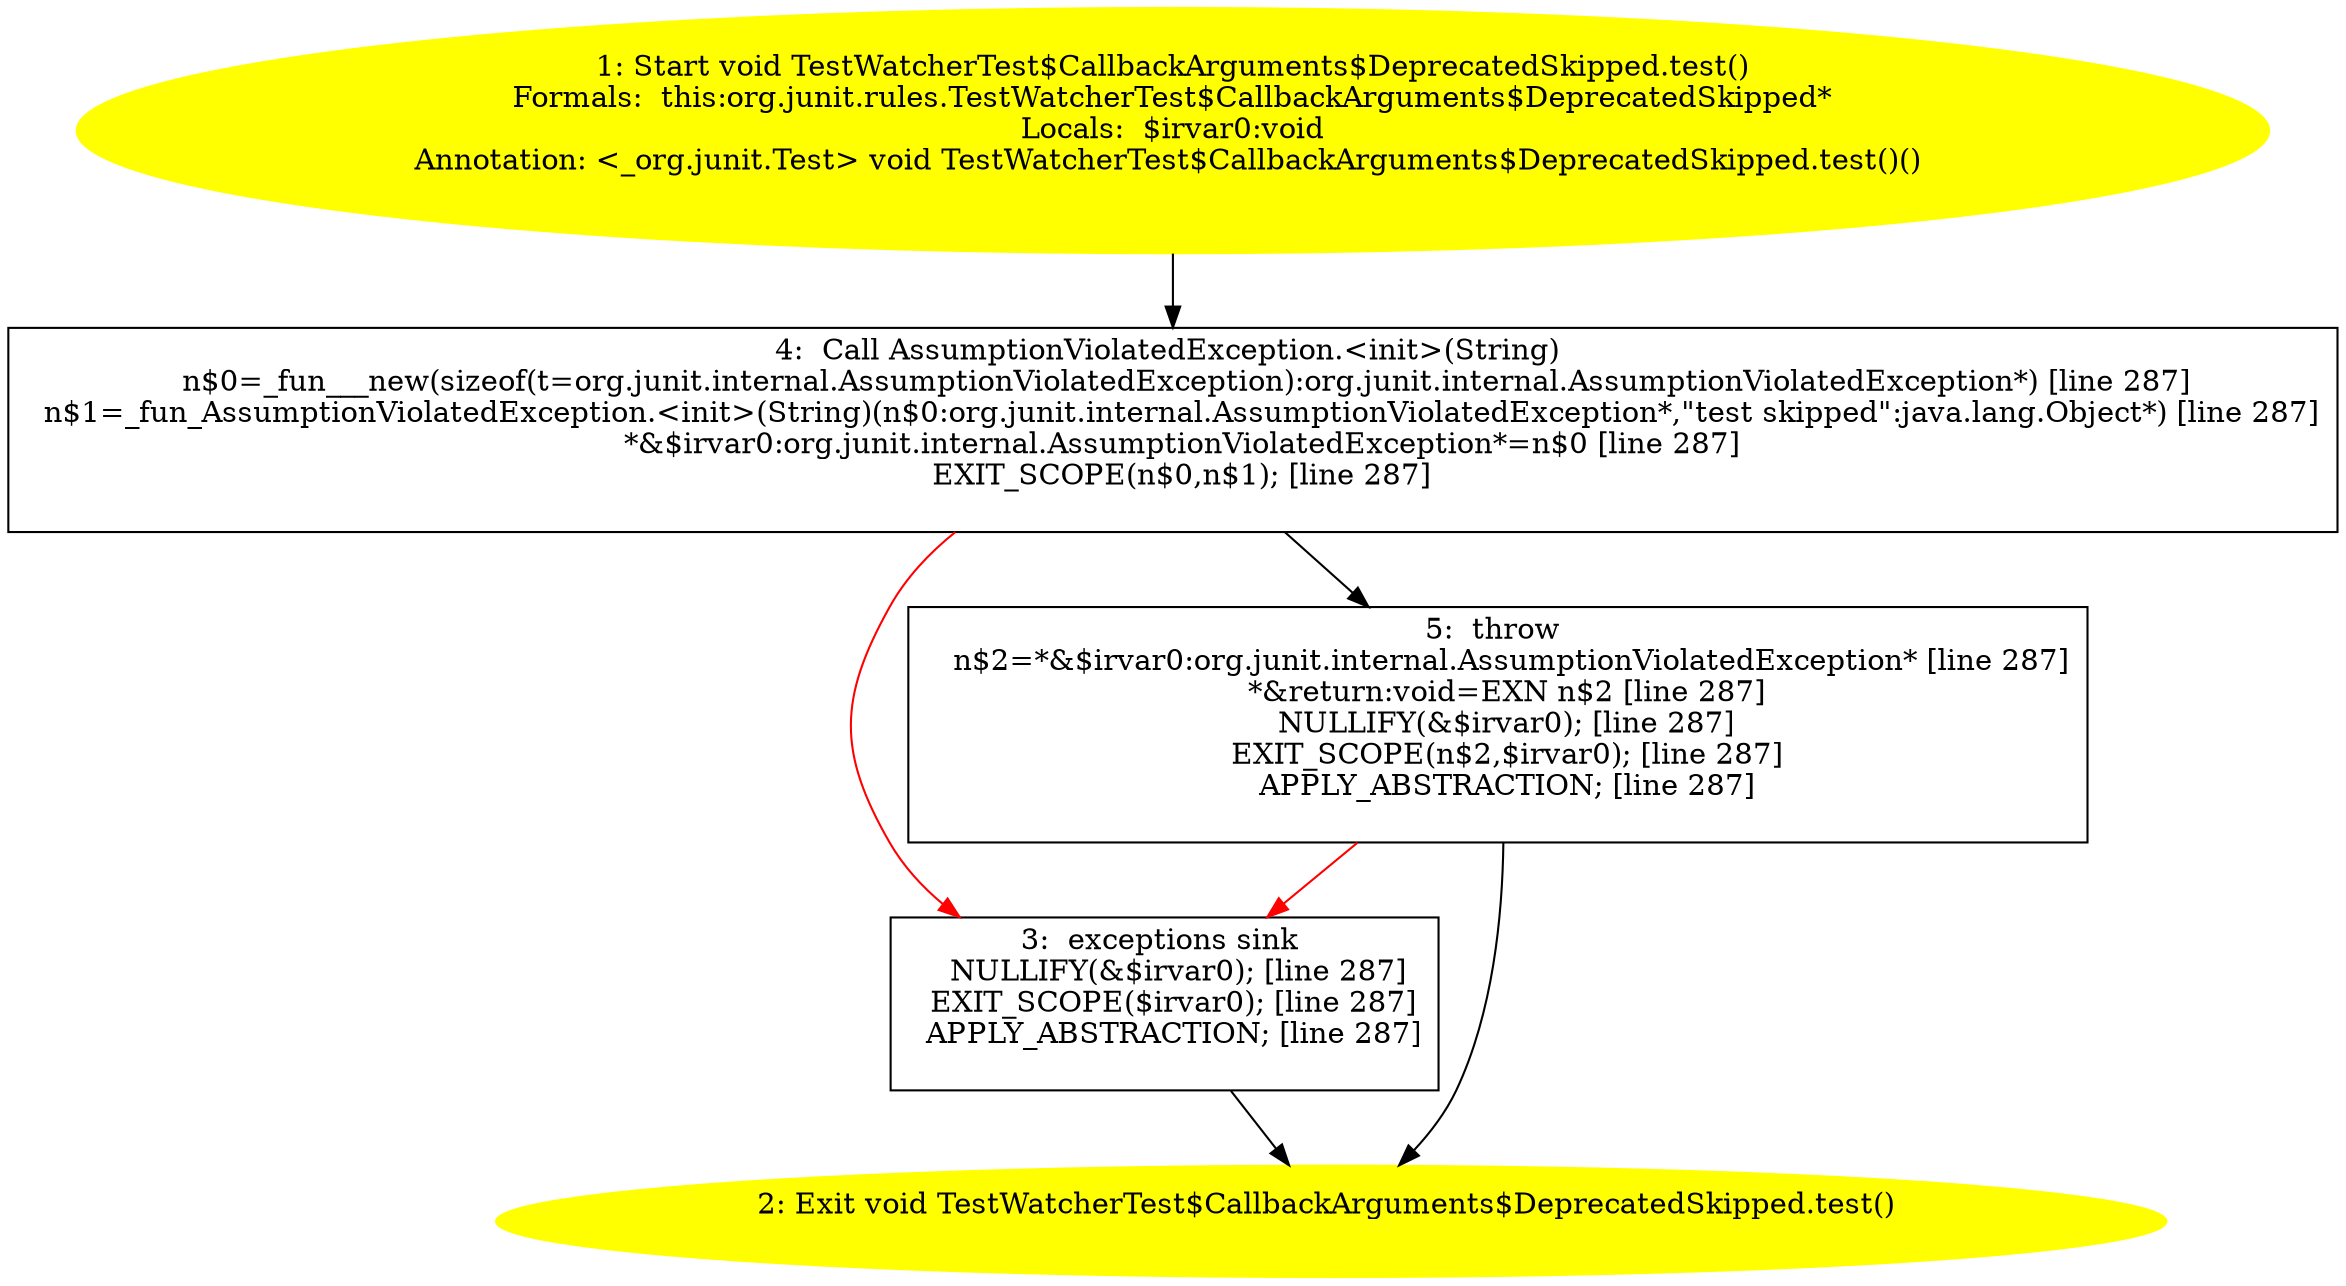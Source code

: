 /* @generated */
digraph cfg {
"org.junit.rules.TestWatcherTest$CallbackArguments$DeprecatedSkipped.test():void.7375495c169e438e49512bee0db2e885_1" [label="1: Start void TestWatcherTest$CallbackArguments$DeprecatedSkipped.test()\nFormals:  this:org.junit.rules.TestWatcherTest$CallbackArguments$DeprecatedSkipped*\nLocals:  $irvar0:void\nAnnotation: <_org.junit.Test> void TestWatcherTest$CallbackArguments$DeprecatedSkipped.test()() \n  " color=yellow style=filled]
	

	 "org.junit.rules.TestWatcherTest$CallbackArguments$DeprecatedSkipped.test():void.7375495c169e438e49512bee0db2e885_1" -> "org.junit.rules.TestWatcherTest$CallbackArguments$DeprecatedSkipped.test():void.7375495c169e438e49512bee0db2e885_4" ;
"org.junit.rules.TestWatcherTest$CallbackArguments$DeprecatedSkipped.test():void.7375495c169e438e49512bee0db2e885_2" [label="2: Exit void TestWatcherTest$CallbackArguments$DeprecatedSkipped.test() \n  " color=yellow style=filled]
	

"org.junit.rules.TestWatcherTest$CallbackArguments$DeprecatedSkipped.test():void.7375495c169e438e49512bee0db2e885_3" [label="3:  exceptions sink \n   NULLIFY(&$irvar0); [line 287]\n  EXIT_SCOPE($irvar0); [line 287]\n  APPLY_ABSTRACTION; [line 287]\n " shape="box"]
	

	 "org.junit.rules.TestWatcherTest$CallbackArguments$DeprecatedSkipped.test():void.7375495c169e438e49512bee0db2e885_3" -> "org.junit.rules.TestWatcherTest$CallbackArguments$DeprecatedSkipped.test():void.7375495c169e438e49512bee0db2e885_2" ;
"org.junit.rules.TestWatcherTest$CallbackArguments$DeprecatedSkipped.test():void.7375495c169e438e49512bee0db2e885_4" [label="4:  Call AssumptionViolatedException.<init>(String) \n   n$0=_fun___new(sizeof(t=org.junit.internal.AssumptionViolatedException):org.junit.internal.AssumptionViolatedException*) [line 287]\n  n$1=_fun_AssumptionViolatedException.<init>(String)(n$0:org.junit.internal.AssumptionViolatedException*,\"test skipped\":java.lang.Object*) [line 287]\n  *&$irvar0:org.junit.internal.AssumptionViolatedException*=n$0 [line 287]\n  EXIT_SCOPE(n$0,n$1); [line 287]\n " shape="box"]
	

	 "org.junit.rules.TestWatcherTest$CallbackArguments$DeprecatedSkipped.test():void.7375495c169e438e49512bee0db2e885_4" -> "org.junit.rules.TestWatcherTest$CallbackArguments$DeprecatedSkipped.test():void.7375495c169e438e49512bee0db2e885_5" ;
	 "org.junit.rules.TestWatcherTest$CallbackArguments$DeprecatedSkipped.test():void.7375495c169e438e49512bee0db2e885_4" -> "org.junit.rules.TestWatcherTest$CallbackArguments$DeprecatedSkipped.test():void.7375495c169e438e49512bee0db2e885_3" [color="red" ];
"org.junit.rules.TestWatcherTest$CallbackArguments$DeprecatedSkipped.test():void.7375495c169e438e49512bee0db2e885_5" [label="5:  throw \n   n$2=*&$irvar0:org.junit.internal.AssumptionViolatedException* [line 287]\n  *&return:void=EXN n$2 [line 287]\n  NULLIFY(&$irvar0); [line 287]\n  EXIT_SCOPE(n$2,$irvar0); [line 287]\n  APPLY_ABSTRACTION; [line 287]\n " shape="box"]
	

	 "org.junit.rules.TestWatcherTest$CallbackArguments$DeprecatedSkipped.test():void.7375495c169e438e49512bee0db2e885_5" -> "org.junit.rules.TestWatcherTest$CallbackArguments$DeprecatedSkipped.test():void.7375495c169e438e49512bee0db2e885_2" ;
	 "org.junit.rules.TestWatcherTest$CallbackArguments$DeprecatedSkipped.test():void.7375495c169e438e49512bee0db2e885_5" -> "org.junit.rules.TestWatcherTest$CallbackArguments$DeprecatedSkipped.test():void.7375495c169e438e49512bee0db2e885_3" [color="red" ];
}
